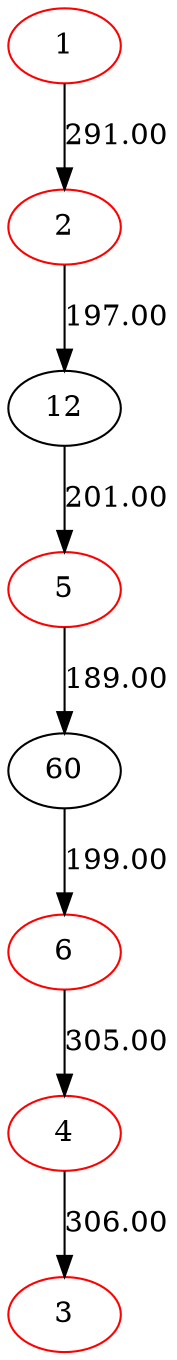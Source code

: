 digraph {
1[color=red]
2[color=red]
12[color=black]
5[color=red]
60[color=black]
6[color=red]
4[color=red]
3[color=red]
4->3[label=306.00]
6->4[label=305.00]
60->6[label=199.00]
5->60[label=189.00]
12->5[label=201.00]
2->12[label=197.00]
1->2[label=291.00]
}
